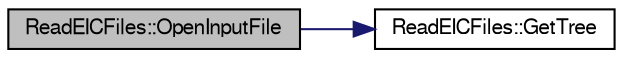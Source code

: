 digraph "ReadEICFiles::OpenInputFile"
{
  bgcolor="transparent";
  edge [fontname="FreeSans",fontsize="10",labelfontname="FreeSans",labelfontsize="10"];
  node [fontname="FreeSans",fontsize="10",shape=record];
  rankdir="LR";
  Node1 [label="ReadEICFiles::OpenInputFile",height=0.2,width=0.4,color="black", fillcolor="grey75", style="filled" fontcolor="black"];
  Node1 -> Node2 [color="midnightblue",fontsize="10",style="solid",fontname="FreeSans"];
  Node2 [label="ReadEICFiles::GetTree",height=0.2,width=0.4,color="black",URL="$d3/d49/classReadEICFiles.html#a06b035d2f97f0a804874a383ae0fe658"];
}
